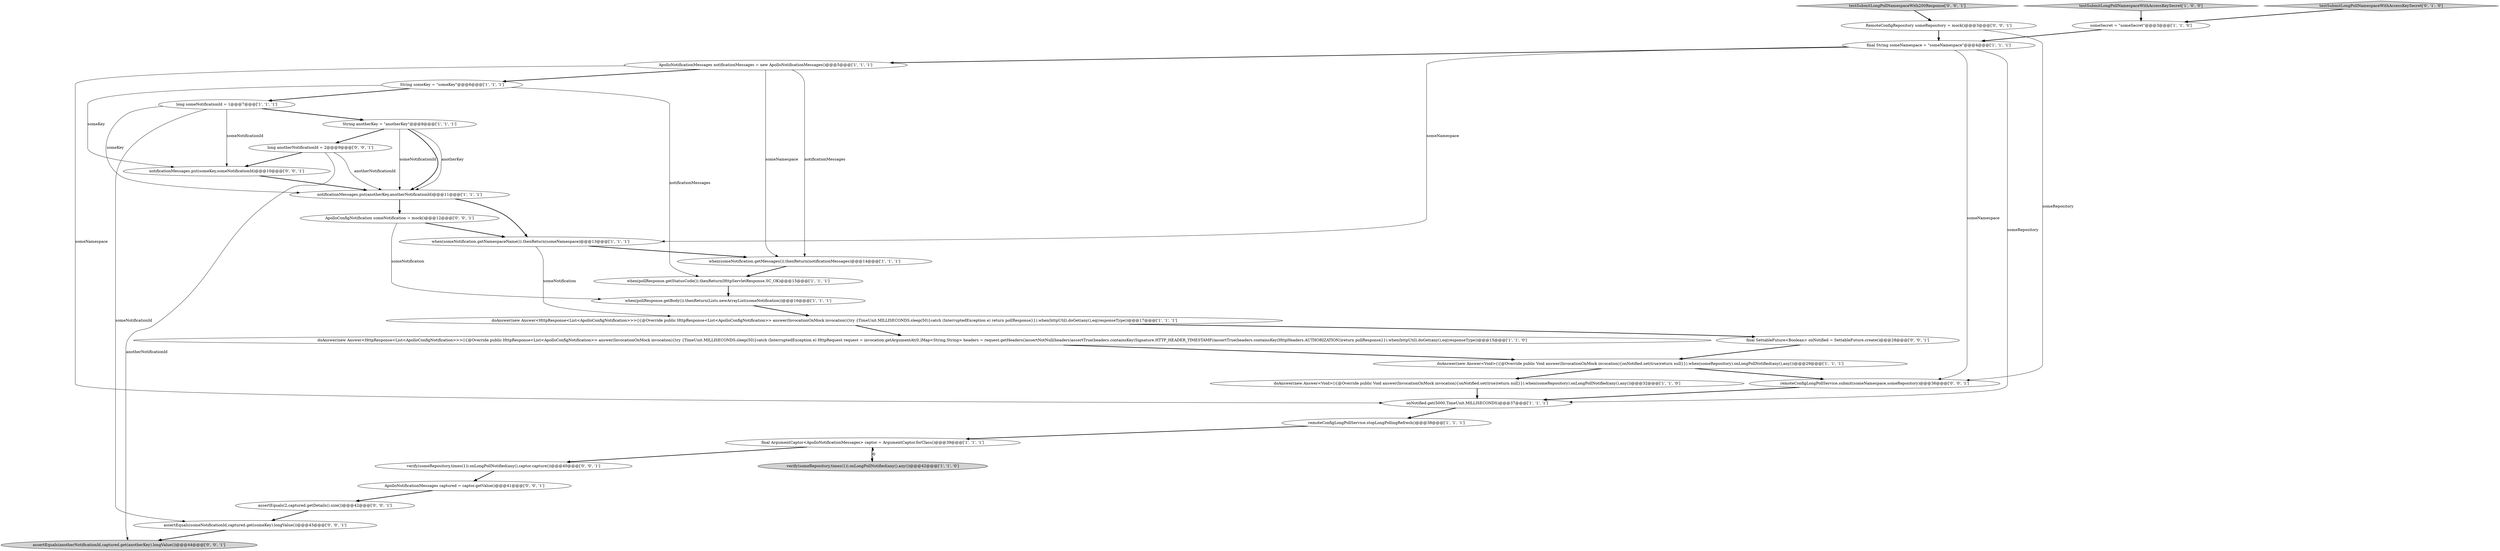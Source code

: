 digraph {
27 [style = filled, label = "RemoteConfigRepository someRepository = mock()@@@3@@@['0', '0', '1']", fillcolor = white, shape = ellipse image = "AAA0AAABBB3BBB"];
11 [style = filled, label = "when(pollResponse.getStatusCode()).thenReturn(HttpServletResponse.SC_OK)@@@15@@@['1', '1', '1']", fillcolor = white, shape = ellipse image = "AAA0AAABBB1BBB"];
14 [style = filled, label = "someSecret = \"someSecret\"@@@3@@@['1', '1', '0']", fillcolor = white, shape = ellipse image = "AAA0AAABBB1BBB"];
10 [style = filled, label = "long someNotificationId = 1@@@7@@@['1', '1', '1']", fillcolor = white, shape = ellipse image = "AAA0AAABBB1BBB"];
8 [style = filled, label = "doAnswer(new Answer<Void>(){@Override public Void answer(InvocationOnMock invocation){onNotified.set(true)return null}}).when(someRepository).onLongPollNotified(any(),any())@@@32@@@['1', '1', '0']", fillcolor = white, shape = ellipse image = "AAA0AAABBB1BBB"];
0 [style = filled, label = "testSubmitLongPollNamespaceWithAccessKeySecret['1', '0', '0']", fillcolor = lightgray, shape = diamond image = "AAA0AAABBB1BBB"];
18 [style = filled, label = "notificationMessages.put(anotherKey,anotherNotificationId)@@@11@@@['1', '1', '1']", fillcolor = white, shape = ellipse image = "AAA0AAABBB1BBB"];
9 [style = filled, label = "verify(someRepository,times(1)).onLongPollNotified(any(),any())@@@42@@@['1', '1', '0']", fillcolor = lightgray, shape = ellipse image = "AAA0AAABBB1BBB"];
4 [style = filled, label = "when(someNotification.getNamespaceName()).thenReturn(someNamespace)@@@13@@@['1', '1', '1']", fillcolor = white, shape = ellipse image = "AAA0AAABBB1BBB"];
26 [style = filled, label = "ApolloNotificationMessages captured = captor.getValue()@@@41@@@['0', '0', '1']", fillcolor = white, shape = ellipse image = "AAA0AAABBB3BBB"];
21 [style = filled, label = "long anotherNotificationId = 2@@@9@@@['0', '0', '1']", fillcolor = white, shape = ellipse image = "AAA0AAABBB3BBB"];
3 [style = filled, label = "when(pollResponse.getBody()).thenReturn(Lists.newArrayList(someNotification))@@@16@@@['1', '1', '1']", fillcolor = white, shape = ellipse image = "AAA0AAABBB1BBB"];
17 [style = filled, label = "ApolloNotificationMessages notificationMessages = new ApolloNotificationMessages()@@@5@@@['1', '1', '1']", fillcolor = white, shape = ellipse image = "AAA0AAABBB1BBB"];
22 [style = filled, label = "assertEquals(someNotificationId,captured.get(someKey).longValue())@@@43@@@['0', '0', '1']", fillcolor = white, shape = ellipse image = "AAA0AAABBB3BBB"];
25 [style = filled, label = "testSubmitLongPollNamespaceWith200Response['0', '0', '1']", fillcolor = lightgray, shape = diamond image = "AAA0AAABBB3BBB"];
5 [style = filled, label = "doAnswer(new Answer<HttpResponse<List<ApolloConfigNotification>>>(){@Override public HttpResponse<List<ApolloConfigNotification>> answer(InvocationOnMock invocation){try {TimeUnit.MILLISECONDS.sleep(50)}catch (InterruptedException e) HttpRequest request = invocation.getArgumentAt(0,)Map<String,String> headers = request.getHeaders()assertNotNull(headers)assertTrue(headers.containsKey(Signature.HTTP_HEADER_TIMESTAMP))assertTrue(headers.containsKey(HttpHeaders.AUTHORIZATION))return pollResponse}}).when(httpUtil).doGet(any(),eq(responseType))@@@15@@@['1', '1', '0']", fillcolor = white, shape = ellipse image = "AAA0AAABBB1BBB"];
28 [style = filled, label = "notificationMessages.put(someKey,someNotificationId)@@@10@@@['0', '0', '1']", fillcolor = white, shape = ellipse image = "AAA0AAABBB3BBB"];
15 [style = filled, label = "String someKey = \"someKey\"@@@6@@@['1', '1', '1']", fillcolor = white, shape = ellipse image = "AAA0AAABBB1BBB"];
6 [style = filled, label = "when(someNotification.getMessages()).thenReturn(notificationMessages)@@@14@@@['1', '1', '1']", fillcolor = white, shape = ellipse image = "AAA0AAABBB1BBB"];
32 [style = filled, label = "remoteConfigLongPollService.submit(someNamespace,someRepository)@@@36@@@['0', '0', '1']", fillcolor = white, shape = ellipse image = "AAA0AAABBB3BBB"];
19 [style = filled, label = "remoteConfigLongPollService.stopLongPollingRefresh()@@@38@@@['1', '1', '1']", fillcolor = white, shape = ellipse image = "AAA0AAABBB1BBB"];
7 [style = filled, label = "doAnswer(new Answer<HttpResponse<List<ApolloConfigNotification>>>(){@Override public HttpResponse<List<ApolloConfigNotification>> answer(InvocationOnMock invocation){try {TimeUnit.MILLISECONDS.sleep(50)}catch (InterruptedException e) return pollResponse}}).when(httpUtil).doGet(any(),eq(responseType))@@@17@@@['1', '1', '1']", fillcolor = white, shape = ellipse image = "AAA0AAABBB1BBB"];
23 [style = filled, label = "assertEquals(2,captured.getDetails().size())@@@42@@@['0', '0', '1']", fillcolor = white, shape = ellipse image = "AAA0AAABBB3BBB"];
2 [style = filled, label = "final String someNamespace = \"someNamespace\"@@@4@@@['1', '1', '1']", fillcolor = white, shape = ellipse image = "AAA0AAABBB1BBB"];
1 [style = filled, label = "doAnswer(new Answer<Void>(){@Override public Void answer(InvocationOnMock invocation){onNotified.set(true)return null}}).when(someRepository).onLongPollNotified(any(),any())@@@29@@@['1', '1', '1']", fillcolor = white, shape = ellipse image = "AAA0AAABBB1BBB"];
13 [style = filled, label = "onNotified.get(5000,TimeUnit.MILLISECONDS)@@@37@@@['1', '1', '1']", fillcolor = white, shape = ellipse image = "AAA0AAABBB1BBB"];
24 [style = filled, label = "ApolloConfigNotification someNotification = mock()@@@12@@@['0', '0', '1']", fillcolor = white, shape = ellipse image = "AAA0AAABBB3BBB"];
30 [style = filled, label = "assertEquals(anotherNotificationId,captured.get(anotherKey).longValue())@@@44@@@['0', '0', '1']", fillcolor = lightgray, shape = ellipse image = "AAA0AAABBB3BBB"];
31 [style = filled, label = "final SettableFuture<Boolean> onNotified = SettableFuture.create()@@@28@@@['0', '0', '1']", fillcolor = white, shape = ellipse image = "AAA0AAABBB3BBB"];
16 [style = filled, label = "final ArgumentCaptor<ApolloNotificationMessages> captor = ArgumentCaptor.forClass()@@@39@@@['1', '1', '1']", fillcolor = white, shape = ellipse image = "AAA0AAABBB1BBB"];
29 [style = filled, label = "verify(someRepository,times(1)).onLongPollNotified(any(),captor.capture())@@@40@@@['0', '0', '1']", fillcolor = white, shape = ellipse image = "AAA0AAABBB3BBB"];
20 [style = filled, label = "testSubmitLongPollNamespaceWithAccessKeySecret['0', '1', '0']", fillcolor = lightgray, shape = diamond image = "AAA0AAABBB2BBB"];
12 [style = filled, label = "String anotherKey = \"anotherKey\"@@@8@@@['1', '1', '1']", fillcolor = white, shape = ellipse image = "AAA0AAABBB1BBB"];
15->28 [style = solid, label="someKey"];
23->22 [style = bold, label=""];
11->3 [style = bold, label=""];
4->6 [style = bold, label=""];
29->26 [style = bold, label=""];
27->32 [style = solid, label="someRepository"];
22->30 [style = bold, label=""];
32->13 [style = bold, label=""];
31->1 [style = bold, label=""];
13->19 [style = bold, label=""];
24->3 [style = solid, label="someNotification"];
18->24 [style = bold, label=""];
5->1 [style = bold, label=""];
6->11 [style = bold, label=""];
24->4 [style = bold, label=""];
1->8 [style = bold, label=""];
10->22 [style = solid, label="someNotificationId"];
12->21 [style = bold, label=""];
15->11 [style = solid, label="notificationMessages"];
9->16 [style = dashed, label="0"];
3->7 [style = bold, label=""];
10->28 [style = solid, label="someNotificationId"];
2->17 [style = bold, label=""];
10->12 [style = bold, label=""];
16->29 [style = bold, label=""];
19->16 [style = bold, label=""];
10->18 [style = solid, label="someKey"];
12->18 [style = solid, label="someNotificationId"];
2->32 [style = solid, label="someNamespace"];
7->31 [style = bold, label=""];
17->15 [style = bold, label=""];
17->13 [style = solid, label="someNamespace"];
12->18 [style = bold, label=""];
8->13 [style = bold, label=""];
28->18 [style = bold, label=""];
17->6 [style = solid, label="someNamespace"];
14->2 [style = bold, label=""];
7->5 [style = bold, label=""];
26->23 [style = bold, label=""];
17->6 [style = solid, label="notificationMessages"];
21->18 [style = solid, label="anotherNotificationId"];
0->14 [style = bold, label=""];
25->27 [style = bold, label=""];
20->14 [style = bold, label=""];
4->7 [style = solid, label="someNotification"];
12->18 [style = solid, label="anotherKey"];
15->10 [style = bold, label=""];
2->4 [style = solid, label="someNamespace"];
21->28 [style = bold, label=""];
21->30 [style = solid, label="anotherNotificationId"];
18->4 [style = bold, label=""];
27->2 [style = bold, label=""];
1->32 [style = bold, label=""];
2->13 [style = solid, label="someRepository"];
16->9 [style = bold, label=""];
}
